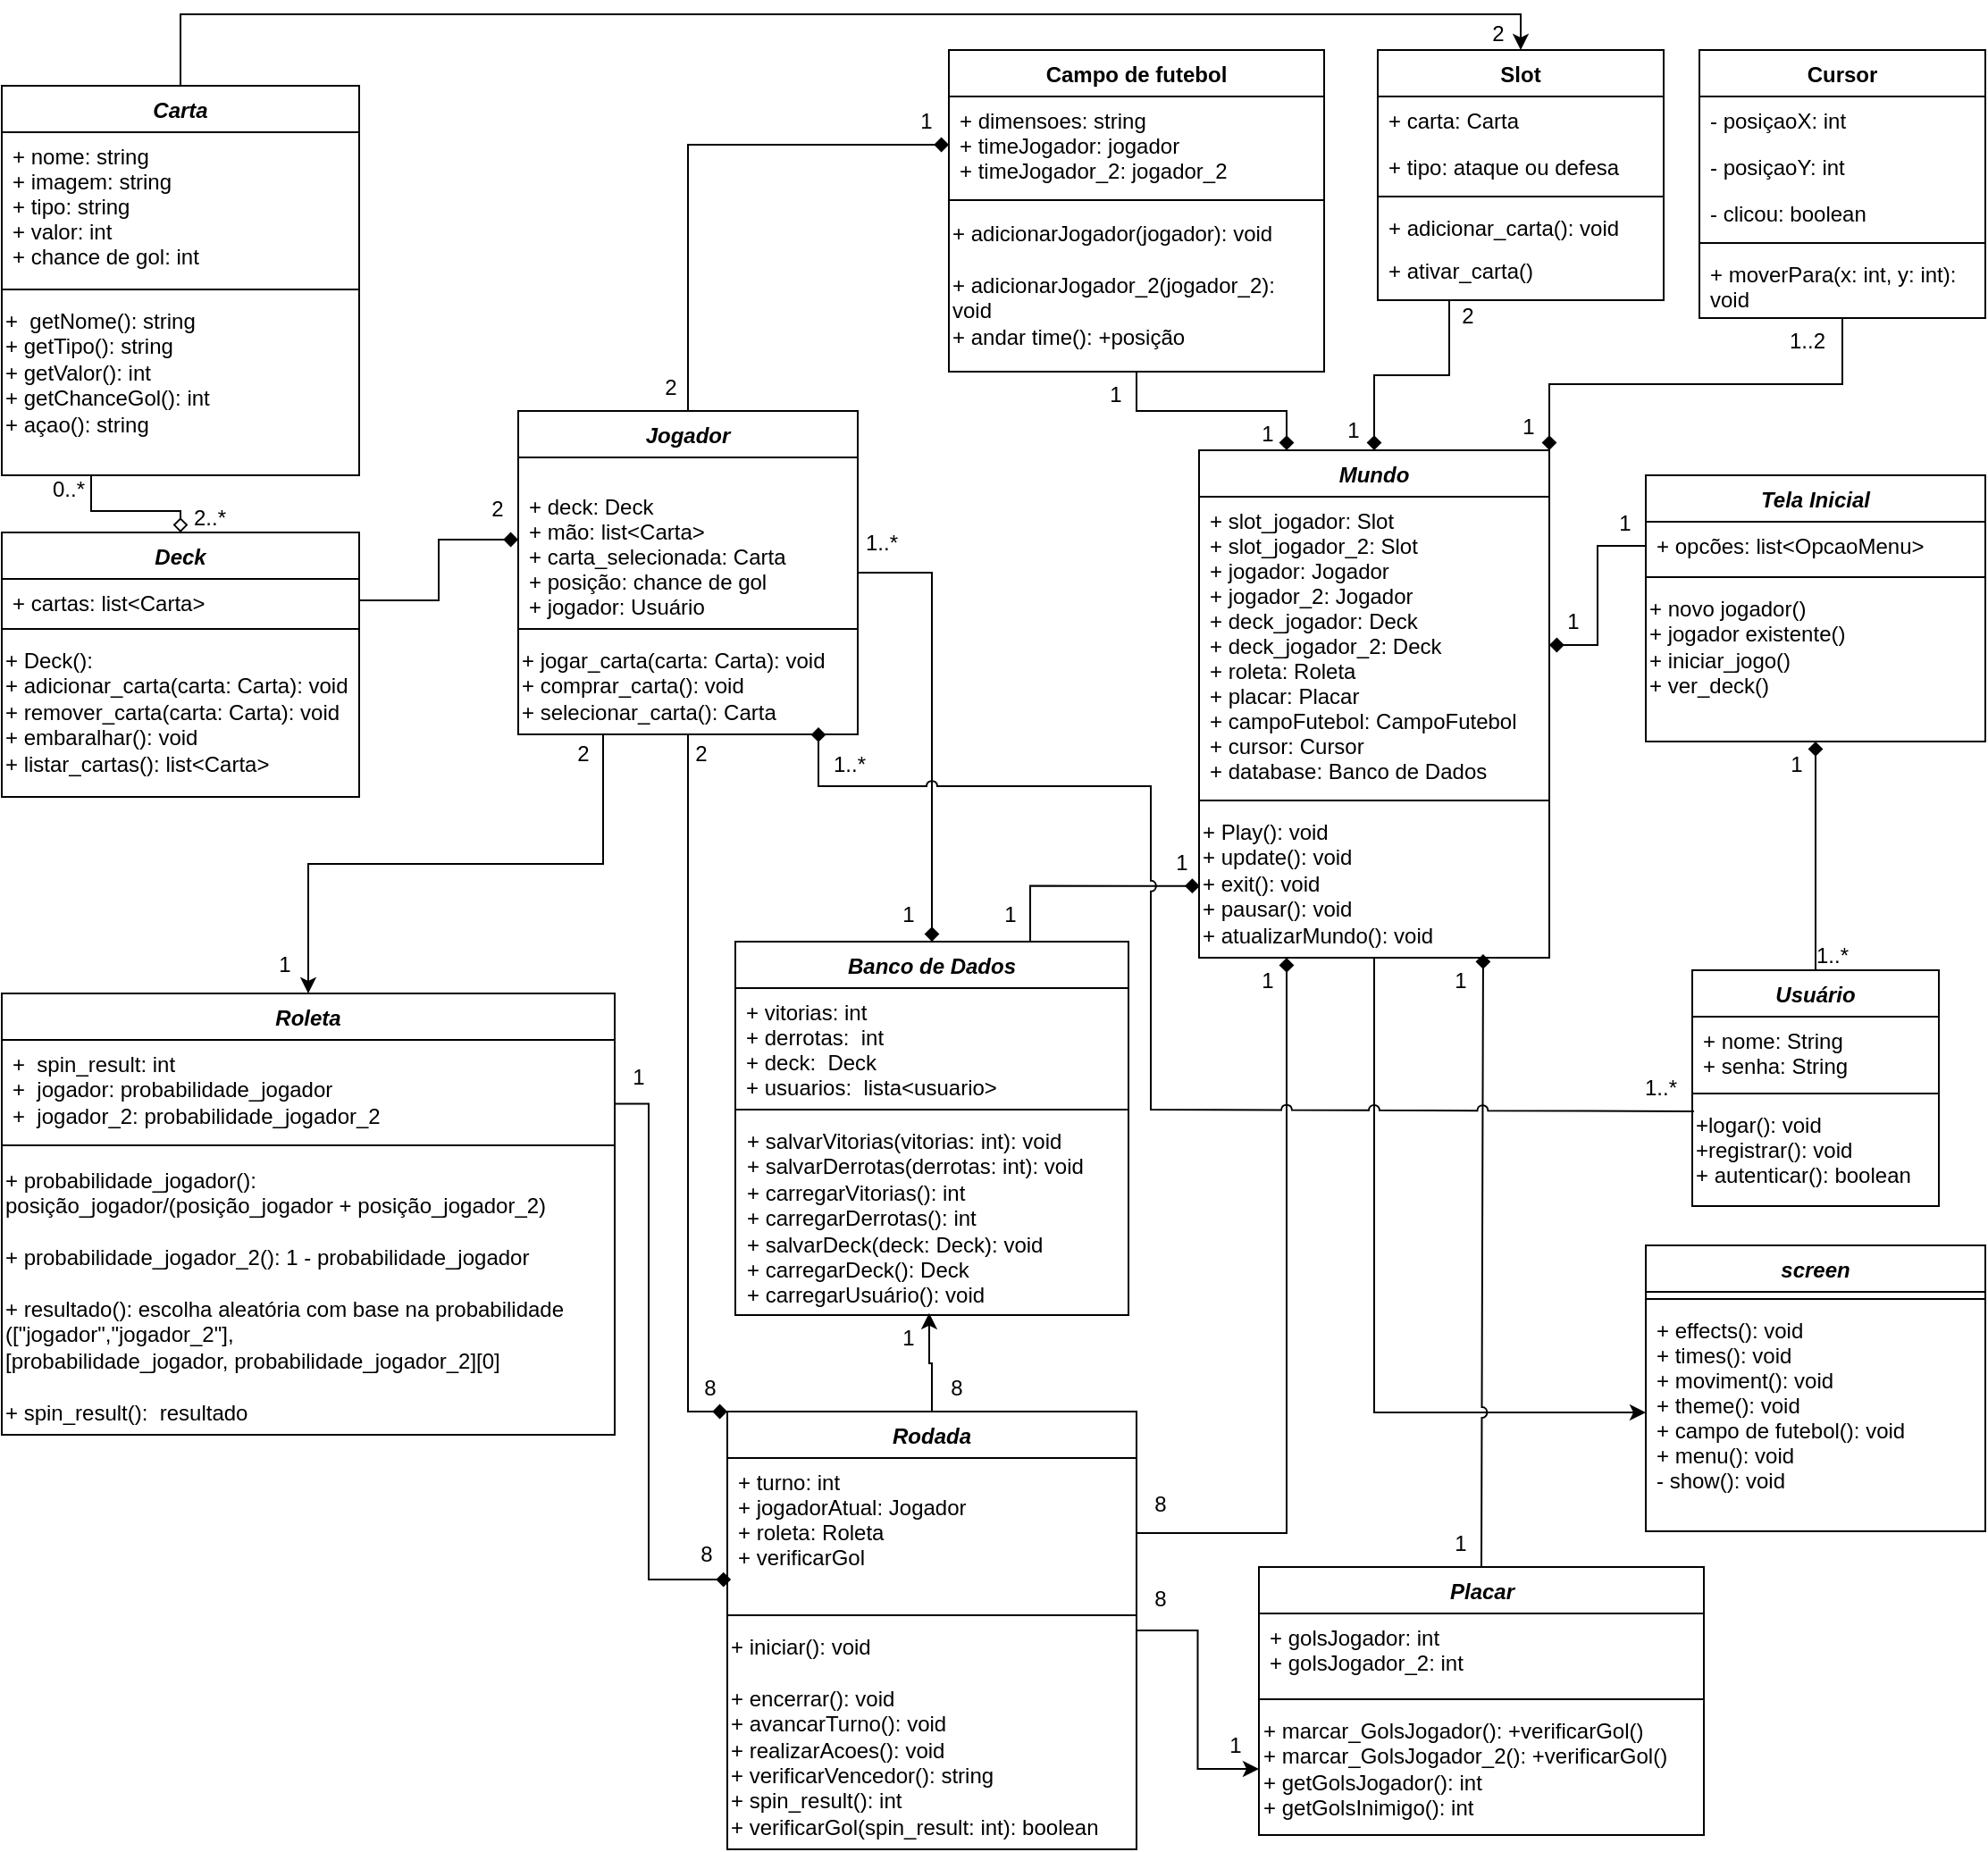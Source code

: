 <mxfile version="22.0.8" type="device">
  <diagram id="C5RBs43oDa-KdzZeNtuy" name="Page-1">
    <mxGraphModel dx="2473" dy="754" grid="0" gridSize="10" guides="1" tooltips="1" connect="1" arrows="1" fold="1" page="1" pageScale="1" pageWidth="827" pageHeight="1169" math="0" shadow="0">
      <root>
        <mxCell id="WIyWlLk6GJQsqaUBKTNV-0" />
        <mxCell id="WIyWlLk6GJQsqaUBKTNV-1" parent="WIyWlLk6GJQsqaUBKTNV-0" />
        <mxCell id="tx0eZRcmQpM-LqlNpUgG-62" style="edgeStyle=orthogonalEdgeStyle;rounded=0;orthogonalLoop=1;jettySize=auto;html=1;exitX=0.25;exitY=1;exitDx=0;exitDy=0;entryX=0.5;entryY=0;entryDx=0;entryDy=0;" parent="WIyWlLk6GJQsqaUBKTNV-1" source="zkfFHV4jXpPFQw0GAbJ--0" target="tx0eZRcmQpM-LqlNpUgG-23" edge="1">
          <mxGeometry relative="1" as="geometry" />
        </mxCell>
        <mxCell id="tx0eZRcmQpM-LqlNpUgG-69" style="edgeStyle=orthogonalEdgeStyle;rounded=0;orthogonalLoop=1;jettySize=auto;html=1;exitX=0.5;exitY=0;exitDx=0;exitDy=0;entryX=0;entryY=0.5;entryDx=0;entryDy=0;endArrow=diamond;endFill=1;" parent="WIyWlLk6GJQsqaUBKTNV-1" source="zkfFHV4jXpPFQw0GAbJ--0" target="zkfFHV4jXpPFQw0GAbJ--14" edge="1">
          <mxGeometry relative="1" as="geometry" />
        </mxCell>
        <mxCell id="tx0eZRcmQpM-LqlNpUgG-75" style="edgeStyle=orthogonalEdgeStyle;rounded=0;orthogonalLoop=1;jettySize=auto;html=1;exitX=1;exitY=0.5;exitDx=0;exitDy=0;entryX=0.5;entryY=0;entryDx=0;entryDy=0;endArrow=diamond;endFill=1;" parent="WIyWlLk6GJQsqaUBKTNV-1" source="zkfFHV4jXpPFQw0GAbJ--0" target="tx0eZRcmQpM-LqlNpUgG-19" edge="1">
          <mxGeometry relative="1" as="geometry" />
        </mxCell>
        <mxCell id="zkfFHV4jXpPFQw0GAbJ--0" value="Jogador" style="swimlane;fontStyle=3;align=center;verticalAlign=top;childLayout=stackLayout;horizontal=1;startSize=26;horizontalStack=0;resizeParent=1;resizeLast=0;collapsible=1;marginBottom=0;rounded=0;shadow=0;strokeWidth=1;" parent="WIyWlLk6GJQsqaUBKTNV-1" vertex="1">
          <mxGeometry x="-11" y="232" width="190" height="181" as="geometry">
            <mxRectangle x="230" y="140" width="160" height="26" as="alternateBounds" />
          </mxGeometry>
        </mxCell>
        <mxCell id="zkfFHV4jXpPFQw0GAbJ--2" value="&#xa;+ deck: Deck&#xa;+ mão: list&lt;Carta&gt;&#xa;+ carta_selecionada: Carta&#xa;+ posição: chance de gol&#xa;+ jogador: Usuário&#xa;" style="text;align=left;verticalAlign=top;spacingLeft=4;spacingRight=4;overflow=hidden;rotatable=0;points=[[0,0.5],[1,0.5]];portConstraint=eastwest;rounded=0;shadow=0;html=0;" parent="zkfFHV4jXpPFQw0GAbJ--0" vertex="1">
          <mxGeometry y="26" width="190" height="92" as="geometry" />
        </mxCell>
        <mxCell id="zkfFHV4jXpPFQw0GAbJ--4" value="" style="line;html=1;strokeWidth=1;align=left;verticalAlign=middle;spacingTop=-1;spacingLeft=3;spacingRight=3;rotatable=0;labelPosition=right;points=[];portConstraint=eastwest;" parent="zkfFHV4jXpPFQw0GAbJ--0" vertex="1">
          <mxGeometry y="118" width="190" height="8" as="geometry" />
        </mxCell>
        <mxCell id="tx0eZRcmQpM-LqlNpUgG-7" value="+ jogar_carta(carta: Carta): void&lt;br&gt;+ comprar_carta(): void&lt;br&gt;+ selecionar_carta(): Carta&lt;br&gt;" style="text;align=left;verticalAlign=top;resizable=0;points=[];autosize=1;strokeColor=none;fillColor=none;html=1;" parent="zkfFHV4jXpPFQw0GAbJ--0" vertex="1">
          <mxGeometry y="126" width="190" height="55" as="geometry" />
        </mxCell>
        <mxCell id="tx0eZRcmQpM-LqlNpUgG-52" style="edgeStyle=orthogonalEdgeStyle;rounded=0;orthogonalLoop=1;jettySize=auto;html=1;exitX=0.25;exitY=1;exitDx=0;exitDy=0;entryX=0.5;entryY=0;entryDx=0;entryDy=0;endArrow=diamond;endFill=1;" parent="WIyWlLk6GJQsqaUBKTNV-1" source="zkfFHV4jXpPFQw0GAbJ--6" target="tx0eZRcmQpM-LqlNpUgG-37" edge="1">
          <mxGeometry relative="1" as="geometry" />
        </mxCell>
        <mxCell id="zkfFHV4jXpPFQw0GAbJ--6" value="Slot" style="swimlane;fontStyle=1;align=center;verticalAlign=top;childLayout=stackLayout;horizontal=1;startSize=26;horizontalStack=0;resizeParent=1;resizeLast=0;collapsible=1;marginBottom=0;rounded=0;shadow=0;strokeWidth=1;" parent="WIyWlLk6GJQsqaUBKTNV-1" vertex="1">
          <mxGeometry x="470" y="30" width="160" height="140" as="geometry">
            <mxRectangle x="470" y="30" width="160" height="26" as="alternateBounds" />
          </mxGeometry>
        </mxCell>
        <mxCell id="zkfFHV4jXpPFQw0GAbJ--7" value="+ carta: Carta&#xa;" style="text;align=left;verticalAlign=top;spacingLeft=4;spacingRight=4;overflow=hidden;rotatable=0;points=[[0,0.5],[1,0.5]];portConstraint=eastwest;" parent="zkfFHV4jXpPFQw0GAbJ--6" vertex="1">
          <mxGeometry y="26" width="160" height="26" as="geometry" />
        </mxCell>
        <mxCell id="zkfFHV4jXpPFQw0GAbJ--8" value="+ tipo: ataque ou defesa" style="text;align=left;verticalAlign=top;spacingLeft=4;spacingRight=4;overflow=hidden;rotatable=0;points=[[0,0.5],[1,0.5]];portConstraint=eastwest;rounded=0;shadow=0;html=0;" parent="zkfFHV4jXpPFQw0GAbJ--6" vertex="1">
          <mxGeometry y="52" width="160" height="26" as="geometry" />
        </mxCell>
        <mxCell id="zkfFHV4jXpPFQw0GAbJ--9" value="" style="line;html=1;strokeWidth=1;align=left;verticalAlign=middle;spacingTop=-1;spacingLeft=3;spacingRight=3;rotatable=0;labelPosition=right;points=[];portConstraint=eastwest;" parent="zkfFHV4jXpPFQw0GAbJ--6" vertex="1">
          <mxGeometry y="78" width="160" height="8" as="geometry" />
        </mxCell>
        <mxCell id="zkfFHV4jXpPFQw0GAbJ--10" value="+ adicionar_carta(): void" style="text;align=left;verticalAlign=top;spacingLeft=4;spacingRight=4;overflow=hidden;rotatable=0;points=[[0,0.5],[1,0.5]];portConstraint=eastwest;fontStyle=0" parent="zkfFHV4jXpPFQw0GAbJ--6" vertex="1">
          <mxGeometry y="86" width="160" height="24" as="geometry" />
        </mxCell>
        <mxCell id="zkfFHV4jXpPFQw0GAbJ--11" value="+ ativar_carta()" style="text;align=left;verticalAlign=top;spacingLeft=4;spacingRight=4;overflow=hidden;rotatable=0;points=[[0,0.5],[1,0.5]];portConstraint=eastwest;" parent="zkfFHV4jXpPFQw0GAbJ--6" vertex="1">
          <mxGeometry y="110" width="160" height="26" as="geometry" />
        </mxCell>
        <mxCell id="tx0eZRcmQpM-LqlNpUgG-53" style="edgeStyle=orthogonalEdgeStyle;rounded=0;orthogonalLoop=1;jettySize=auto;html=1;exitX=0.5;exitY=1;exitDx=0;exitDy=0;entryX=0.25;entryY=0;entryDx=0;entryDy=0;endArrow=diamond;endFill=1;" parent="WIyWlLk6GJQsqaUBKTNV-1" source="zkfFHV4jXpPFQw0GAbJ--13" target="tx0eZRcmQpM-LqlNpUgG-37" edge="1">
          <mxGeometry relative="1" as="geometry" />
        </mxCell>
        <mxCell id="zkfFHV4jXpPFQw0GAbJ--13" value="Campo de futebol" style="swimlane;fontStyle=1;align=center;verticalAlign=top;childLayout=stackLayout;horizontal=1;startSize=26;horizontalStack=0;resizeParent=1;resizeLast=0;collapsible=1;marginBottom=0;rounded=0;shadow=0;strokeWidth=1;" parent="WIyWlLk6GJQsqaUBKTNV-1" vertex="1">
          <mxGeometry x="230" y="30" width="210" height="180" as="geometry">
            <mxRectangle x="230" y="30" width="170" height="26" as="alternateBounds" />
          </mxGeometry>
        </mxCell>
        <mxCell id="zkfFHV4jXpPFQw0GAbJ--14" value="+ dimensoes: string&#xa;+ timeJogador: jogador&#xa;+ timeJogador_2: jogador_2&#xa;" style="text;align=left;verticalAlign=top;spacingLeft=4;spacingRight=4;overflow=hidden;rotatable=0;points=[[0,0.5],[1,0.5]];portConstraint=eastwest;" parent="zkfFHV4jXpPFQw0GAbJ--13" vertex="1">
          <mxGeometry y="26" width="210" height="54" as="geometry" />
        </mxCell>
        <mxCell id="zkfFHV4jXpPFQw0GAbJ--15" value="" style="line;html=1;strokeWidth=1;align=left;verticalAlign=middle;spacingTop=-1;spacingLeft=3;spacingRight=3;rotatable=0;labelPosition=right;points=[];portConstraint=eastwest;" parent="zkfFHV4jXpPFQw0GAbJ--13" vertex="1">
          <mxGeometry y="80" width="210" height="8" as="geometry" />
        </mxCell>
        <mxCell id="tx0eZRcmQpM-LqlNpUgG-4" value="+ adicionarJogador(jogador): void" style="text;align=left;verticalAlign=middle;resizable=0;points=[];autosize=1;strokeColor=none;fillColor=none;html=1;" parent="zkfFHV4jXpPFQw0GAbJ--13" vertex="1">
          <mxGeometry y="88" width="210" height="30" as="geometry" />
        </mxCell>
        <mxCell id="tx0eZRcmQpM-LqlNpUgG-6" value="+ adicionarJogador_2(jogador_2):&lt;br&gt;&lt;div&gt;void&lt;/div&gt;&lt;div&gt;+ andar time(): +posição&lt;br&gt;&lt;/div&gt;" style="text;align=left;verticalAlign=top;resizable=0;points=[];autosize=1;strokeColor=none;fillColor=none;html=1;" parent="zkfFHV4jXpPFQw0GAbJ--13" vertex="1">
          <mxGeometry y="118" width="210" height="55" as="geometry" />
        </mxCell>
        <mxCell id="tx0eZRcmQpM-LqlNpUgG-51" style="edgeStyle=orthogonalEdgeStyle;rounded=0;orthogonalLoop=1;jettySize=auto;html=1;exitX=0.5;exitY=1;exitDx=0;exitDy=0;entryX=1;entryY=0;entryDx=0;entryDy=0;endArrow=diamond;endFill=1;" parent="WIyWlLk6GJQsqaUBKTNV-1" source="zkfFHV4jXpPFQw0GAbJ--17" target="tx0eZRcmQpM-LqlNpUgG-37" edge="1">
          <mxGeometry relative="1" as="geometry" />
        </mxCell>
        <mxCell id="zkfFHV4jXpPFQw0GAbJ--17" value="Cursor" style="swimlane;fontStyle=1;align=center;verticalAlign=top;childLayout=stackLayout;horizontal=1;startSize=26;horizontalStack=0;resizeParent=1;resizeLast=0;collapsible=1;marginBottom=0;rounded=0;shadow=0;strokeWidth=1;" parent="WIyWlLk6GJQsqaUBKTNV-1" vertex="1">
          <mxGeometry x="650" y="30" width="160" height="150" as="geometry">
            <mxRectangle x="650" y="30" width="160" height="26" as="alternateBounds" />
          </mxGeometry>
        </mxCell>
        <mxCell id="zkfFHV4jXpPFQw0GAbJ--18" value="- posiçaoX: int" style="text;align=left;verticalAlign=top;spacingLeft=4;spacingRight=4;overflow=hidden;rotatable=0;points=[[0,0.5],[1,0.5]];portConstraint=eastwest;" parent="zkfFHV4jXpPFQw0GAbJ--17" vertex="1">
          <mxGeometry y="26" width="160" height="26" as="geometry" />
        </mxCell>
        <mxCell id="zkfFHV4jXpPFQw0GAbJ--19" value="- posiçaoY: int" style="text;align=left;verticalAlign=top;spacingLeft=4;spacingRight=4;overflow=hidden;rotatable=0;points=[[0,0.5],[1,0.5]];portConstraint=eastwest;rounded=0;shadow=0;html=0;" parent="zkfFHV4jXpPFQw0GAbJ--17" vertex="1">
          <mxGeometry y="52" width="160" height="26" as="geometry" />
        </mxCell>
        <mxCell id="zkfFHV4jXpPFQw0GAbJ--20" value="- clicou: boolean" style="text;align=left;verticalAlign=top;spacingLeft=4;spacingRight=4;overflow=hidden;rotatable=0;points=[[0,0.5],[1,0.5]];portConstraint=eastwest;rounded=0;shadow=0;html=0;" parent="zkfFHV4jXpPFQw0GAbJ--17" vertex="1">
          <mxGeometry y="78" width="160" height="26" as="geometry" />
        </mxCell>
        <mxCell id="zkfFHV4jXpPFQw0GAbJ--23" value="" style="line;html=1;strokeWidth=1;align=left;verticalAlign=middle;spacingTop=-1;spacingLeft=3;spacingRight=3;rotatable=0;labelPosition=right;points=[];portConstraint=eastwest;" parent="zkfFHV4jXpPFQw0GAbJ--17" vertex="1">
          <mxGeometry y="104" width="160" height="8" as="geometry" />
        </mxCell>
        <mxCell id="zkfFHV4jXpPFQw0GAbJ--25" value="+ moverPara(x: int, y: int): &#xa;void" style="text;align=left;verticalAlign=top;spacingLeft=4;spacingRight=4;overflow=hidden;rotatable=0;points=[[0,0.5],[1,0.5]];portConstraint=eastwest;" parent="zkfFHV4jXpPFQw0GAbJ--17" vertex="1">
          <mxGeometry y="112" width="160" height="28" as="geometry" />
        </mxCell>
        <mxCell id="tx0eZRcmQpM-LqlNpUgG-8" value="Deck" style="swimlane;fontStyle=3;align=center;verticalAlign=top;childLayout=stackLayout;horizontal=1;startSize=26;horizontalStack=0;resizeParent=1;resizeLast=0;collapsible=1;marginBottom=0;rounded=0;shadow=0;strokeWidth=1;" parent="WIyWlLk6GJQsqaUBKTNV-1" vertex="1">
          <mxGeometry x="-300" y="300" width="200" height="148" as="geometry">
            <mxRectangle x="230" y="140" width="160" height="26" as="alternateBounds" />
          </mxGeometry>
        </mxCell>
        <mxCell id="tx0eZRcmQpM-LqlNpUgG-9" value="+ cartas: list&lt;Carta&gt;" style="text;align=left;verticalAlign=top;spacingLeft=4;spacingRight=4;overflow=hidden;rotatable=0;points=[[0,0.5],[1,0.5]];portConstraint=eastwest;rounded=0;shadow=0;html=0;" parent="tx0eZRcmQpM-LqlNpUgG-8" vertex="1">
          <mxGeometry y="26" width="200" height="24" as="geometry" />
        </mxCell>
        <mxCell id="tx0eZRcmQpM-LqlNpUgG-10" value="" style="line;html=1;strokeWidth=1;align=left;verticalAlign=middle;spacingTop=-1;spacingLeft=3;spacingRight=3;rotatable=0;labelPosition=right;points=[];portConstraint=eastwest;" parent="tx0eZRcmQpM-LqlNpUgG-8" vertex="1">
          <mxGeometry y="50" width="200" height="8" as="geometry" />
        </mxCell>
        <mxCell id="tx0eZRcmQpM-LqlNpUgG-14" value="&lt;div&gt;+ Deck():&lt;/div&gt;&lt;div&gt;+ adicionar_carta(carta: Carta): void&lt;/div&gt;&lt;div&gt;+ remover_carta(carta: Carta): void&lt;/div&gt;&lt;div&gt;+ embaralhar(): void&lt;/div&gt;&lt;div&gt;+ listar_cartas(): list&amp;lt;Carta&amp;gt;&lt;br&gt;&lt;/div&gt;" style="text;html=1;align=left;verticalAlign=top;resizable=0;points=[];autosize=1;strokeColor=none;fillColor=none;" parent="tx0eZRcmQpM-LqlNpUgG-8" vertex="1">
          <mxGeometry y="58" width="200" height="90" as="geometry" />
        </mxCell>
        <mxCell id="tx0eZRcmQpM-LqlNpUgG-50" style="edgeStyle=orthogonalEdgeStyle;rounded=0;orthogonalLoop=1;jettySize=auto;html=1;exitX=0.5;exitY=0;exitDx=0;exitDy=0;entryX=0.5;entryY=0;entryDx=0;entryDy=0;" parent="WIyWlLk6GJQsqaUBKTNV-1" source="tx0eZRcmQpM-LqlNpUgG-15" target="zkfFHV4jXpPFQw0GAbJ--6" edge="1">
          <mxGeometry relative="1" as="geometry" />
        </mxCell>
        <mxCell id="tx0eZRcmQpM-LqlNpUgG-72" style="edgeStyle=orthogonalEdgeStyle;rounded=0;orthogonalLoop=1;jettySize=auto;html=1;exitX=0.25;exitY=1;exitDx=0;exitDy=0;entryX=0.5;entryY=0;entryDx=0;entryDy=0;endArrow=diamond;endFill=0;" parent="WIyWlLk6GJQsqaUBKTNV-1" source="tx0eZRcmQpM-LqlNpUgG-15" target="tx0eZRcmQpM-LqlNpUgG-8" edge="1">
          <mxGeometry relative="1" as="geometry" />
        </mxCell>
        <mxCell id="tx0eZRcmQpM-LqlNpUgG-15" value="Carta" style="swimlane;fontStyle=3;align=center;verticalAlign=top;childLayout=stackLayout;horizontal=1;startSize=26;horizontalStack=0;resizeParent=1;resizeLast=0;collapsible=1;marginBottom=0;rounded=0;shadow=0;strokeWidth=1;" parent="WIyWlLk6GJQsqaUBKTNV-1" vertex="1">
          <mxGeometry x="-300" y="50" width="200" height="218" as="geometry">
            <mxRectangle x="230" y="140" width="160" height="26" as="alternateBounds" />
          </mxGeometry>
        </mxCell>
        <mxCell id="tx0eZRcmQpM-LqlNpUgG-16" value="+ nome: string&#xa;+ imagem: string&#xa;+ tipo: string&#xa;+ valor: int&#xa;+ chance de gol: int&#xa;&#xa;" style="text;align=left;verticalAlign=top;spacingLeft=4;spacingRight=4;overflow=hidden;rotatable=0;points=[[0,0.5],[1,0.5]];portConstraint=eastwest;rounded=0;shadow=0;html=0;" parent="tx0eZRcmQpM-LqlNpUgG-15" vertex="1">
          <mxGeometry y="26" width="200" height="84" as="geometry" />
        </mxCell>
        <mxCell id="tx0eZRcmQpM-LqlNpUgG-17" value="" style="line;html=1;strokeWidth=1;align=left;verticalAlign=middle;spacingTop=-1;spacingLeft=3;spacingRight=3;rotatable=0;labelPosition=right;points=[];portConstraint=eastwest;" parent="tx0eZRcmQpM-LqlNpUgG-15" vertex="1">
          <mxGeometry y="110" width="200" height="8" as="geometry" />
        </mxCell>
        <mxCell id="tx0eZRcmQpM-LqlNpUgG-18" value="&lt;div&gt;+&amp;nbsp; getNome(): string&lt;/div&gt;&lt;div&gt;+ getTipo(): string&lt;/div&gt;&lt;div&gt;+ getValor(): int&lt;br&gt;&lt;/div&gt;&lt;div&gt;+ getChanceGol(): int&lt;/div&gt;&lt;div&gt;+ açao(): string&lt;br&gt;&lt;/div&gt;" style="text;html=1;align=left;verticalAlign=top;resizable=0;points=[];autosize=1;strokeColor=none;fillColor=none;" parent="tx0eZRcmQpM-LqlNpUgG-15" vertex="1">
          <mxGeometry y="118" width="200" height="90" as="geometry" />
        </mxCell>
        <mxCell id="tx0eZRcmQpM-LqlNpUgG-19" value="Banco de Dados" style="swimlane;fontStyle=3;align=center;verticalAlign=top;childLayout=stackLayout;horizontal=1;startSize=26;horizontalStack=0;resizeParent=1;resizeLast=0;collapsible=1;marginBottom=0;rounded=0;shadow=0;strokeWidth=1;" parent="WIyWlLk6GJQsqaUBKTNV-1" vertex="1">
          <mxGeometry x="110.5" y="529" width="220" height="209" as="geometry">
            <mxRectangle x="230" y="140" width="160" height="26" as="alternateBounds" />
          </mxGeometry>
        </mxCell>
        <mxCell id="tx0eZRcmQpM-LqlNpUgG-20" value="+ vitorias: int&#xa;+ derrotas:  int&#xa;+ deck:  Deck&#xa;+ usuarios:  lista&lt;usuario&gt;&#xa;" style="text;align=left;verticalAlign=top;spacingLeft=4;spacingRight=4;overflow=hidden;rotatable=0;points=[[0,0.5],[1,0.5]];portConstraint=eastwest;rounded=0;shadow=0;fontSize=12;" parent="tx0eZRcmQpM-LqlNpUgG-19" vertex="1">
          <mxGeometry y="26" width="220" height="64" as="geometry" />
        </mxCell>
        <mxCell id="tx0eZRcmQpM-LqlNpUgG-21" value="" style="line;html=1;strokeWidth=1;align=left;verticalAlign=middle;spacingTop=-1;spacingLeft=3;spacingRight=3;rotatable=0;labelPosition=right;points=[];portConstraint=eastwest;" parent="tx0eZRcmQpM-LqlNpUgG-19" vertex="1">
          <mxGeometry y="90" width="220" height="8" as="geometry" />
        </mxCell>
        <mxCell id="tx0eZRcmQpM-LqlNpUgG-22" value="+ salvarVitorias(vitorias: int): void&lt;br&gt;+ salvarDerrotas(derrotas: int): void&lt;br&gt;+ carregarVitorias(): int&lt;br&gt;+ carregarDerrotas(): int&lt;br&gt;+ salvarDeck(deck: Deck): void&lt;br&gt;&lt;div&gt;+ carregarDeck(): Deck&lt;/div&gt;&lt;div&gt;+ carregarUsuário(): void&lt;br&gt;&lt;/div&gt;" style="text;align=left;verticalAlign=top;resizable=0;points=[];autosize=1;strokeColor=none;fillColor=none;spacingTop=0;fontSize=12;spacingLeft=4;spacingRight=4;html=1;" parent="tx0eZRcmQpM-LqlNpUgG-19" vertex="1">
          <mxGeometry y="98" width="220" height="111" as="geometry" />
        </mxCell>
        <mxCell id="tx0eZRcmQpM-LqlNpUgG-64" style="edgeStyle=orthogonalEdgeStyle;rounded=0;orthogonalLoop=1;jettySize=auto;html=1;exitX=1;exitY=0.25;exitDx=0;exitDy=0;entryX=0.009;entryY=0.81;entryDx=0;entryDy=0;endArrow=diamond;endFill=1;entryPerimeter=0;" parent="WIyWlLk6GJQsqaUBKTNV-1" source="tx0eZRcmQpM-LqlNpUgG-23" target="tx0eZRcmQpM-LqlNpUgG-30" edge="1">
          <mxGeometry relative="1" as="geometry">
            <Array as="points">
              <mxPoint x="62" y="620" />
              <mxPoint x="62" y="886" />
            </Array>
          </mxGeometry>
        </mxCell>
        <mxCell id="tx0eZRcmQpM-LqlNpUgG-23" value="Roleta" style="swimlane;fontStyle=3;align=center;verticalAlign=top;childLayout=stackLayout;horizontal=1;startSize=26;horizontalStack=0;resizeParent=1;resizeLast=0;collapsible=1;marginBottom=0;rounded=0;shadow=0;strokeWidth=1;" parent="WIyWlLk6GJQsqaUBKTNV-1" vertex="1">
          <mxGeometry x="-300" y="558" width="343" height="247" as="geometry">
            <mxRectangle x="230" y="140" width="160" height="26" as="alternateBounds" />
          </mxGeometry>
        </mxCell>
        <mxCell id="tx0eZRcmQpM-LqlNpUgG-26" value=" +&amp;nbsp; spin_result: int&lt;br&gt;+&amp;nbsp; jogador: probabilidade_jogador&lt;br&gt;+&amp;nbsp; jogador_2: probabilidade_jogador_2" style="text;align=left;verticalAlign=top;resizable=0;points=[];autosize=1;strokeColor=none;fillColor=none;spacingTop=0;fontSize=12;spacingLeft=4;spacingRight=4;html=1;" parent="tx0eZRcmQpM-LqlNpUgG-23" vertex="1">
          <mxGeometry y="26" width="343" height="53" as="geometry" />
        </mxCell>
        <mxCell id="tx0eZRcmQpM-LqlNpUgG-25" value="" style="line;html=1;strokeWidth=1;align=left;verticalAlign=middle;spacingTop=-1;spacingLeft=3;spacingRight=3;rotatable=0;labelPosition=right;points=[];portConstraint=eastwest;" parent="tx0eZRcmQpM-LqlNpUgG-23" vertex="1">
          <mxGeometry y="79" width="343" height="12" as="geometry" />
        </mxCell>
        <mxCell id="tx0eZRcmQpM-LqlNpUgG-27" value="+ probabilidade_jogador():&amp;nbsp;&lt;br&gt;posição_jogador/(posição_jogador + posição_jogador_2)&lt;br&gt;&lt;div&gt;&lt;br&gt;&lt;/div&gt;&lt;div&gt;+ probabilidade_jogador_2(): 1 - probabilidade_jogador&lt;/div&gt;&lt;div&gt;&lt;br&gt;&lt;/div&gt;&lt;div&gt;+ resultado(): escolha aleatória com base na probabilidade&lt;/div&gt;([&quot;jogador&quot;,&quot;jogador_2&quot;],&amp;nbsp;&lt;br&gt;[probabilidade_jogador, probabilidade_jogador_2][0]&lt;br&gt;&lt;div&gt;&lt;br&gt;&lt;/div&gt;&lt;div&gt;+ spin_result():&amp;nbsp; resultado&lt;/div&gt;" style="text;align=left;verticalAlign=top;resizable=0;points=[];autosize=1;strokeColor=none;fillColor=none;labelPosition=center;verticalLabelPosition=middle;horizontal=1;html=1;" parent="tx0eZRcmQpM-LqlNpUgG-23" vertex="1">
          <mxGeometry y="91" width="343" height="156" as="geometry" />
        </mxCell>
        <mxCell id="tx0eZRcmQpM-LqlNpUgG-65" style="edgeStyle=orthogonalEdgeStyle;rounded=0;orthogonalLoop=1;jettySize=auto;html=1;exitX=1;exitY=0.5;exitDx=0;exitDy=0;" parent="WIyWlLk6GJQsqaUBKTNV-1" source="tx0eZRcmQpM-LqlNpUgG-29" target="tx0eZRcmQpM-LqlNpUgG-36" edge="1">
          <mxGeometry relative="1" as="geometry" />
        </mxCell>
        <mxCell id="tx0eZRcmQpM-LqlNpUgG-29" value="Rodada" style="swimlane;fontStyle=3;align=center;verticalAlign=top;childLayout=stackLayout;horizontal=1;startSize=26;horizontalStack=0;resizeParent=1;resizeLast=0;collapsible=1;marginBottom=0;rounded=0;shadow=0;strokeWidth=1;" parent="WIyWlLk6GJQsqaUBKTNV-1" vertex="1">
          <mxGeometry x="106" y="792" width="229" height="245" as="geometry">
            <mxRectangle x="230" y="140" width="160" height="26" as="alternateBounds" />
          </mxGeometry>
        </mxCell>
        <mxCell id="tx0eZRcmQpM-LqlNpUgG-30" value="+ turno: int&#xa;+ jogadorAtual: Jogador&#xa;+ roleta: Roleta&#xa;+ verificarGol" style="text;align=left;verticalAlign=top;spacingLeft=4;spacingRight=4;overflow=hidden;rotatable=0;points=[[0,0.5],[1,0.5]];portConstraint=eastwest;rounded=0;shadow=0;html=0;" parent="tx0eZRcmQpM-LqlNpUgG-29" vertex="1">
          <mxGeometry y="26" width="229" height="84" as="geometry" />
        </mxCell>
        <mxCell id="tx0eZRcmQpM-LqlNpUgG-31" value="" style="line;html=1;strokeWidth=1;align=left;verticalAlign=middle;spacingTop=-1;spacingLeft=3;spacingRight=3;rotatable=0;labelPosition=right;points=[];portConstraint=eastwest;" parent="tx0eZRcmQpM-LqlNpUgG-29" vertex="1">
          <mxGeometry y="110" width="229" height="8" as="geometry" />
        </mxCell>
        <mxCell id="tx0eZRcmQpM-LqlNpUgG-32" value="&lt;div&gt;+ iniciar(): void&lt;/div&gt;&lt;div&gt;&lt;br&gt;&lt;/div&gt;+ encerrar(): void&lt;br&gt;+ avancarTurno(): void&lt;br&gt;+ realizarAcoes(): void&lt;br&gt;+ verificarVencedor(): string&lt;br&gt;+ spin_result(): int&lt;br&gt;+ verificarGol(spin_result: int): boolean" style="text;align=left;verticalAlign=top;resizable=0;points=[];autosize=1;strokeColor=none;fillColor=none;html=1;" parent="tx0eZRcmQpM-LqlNpUgG-29" vertex="1">
          <mxGeometry y="118" width="229" height="127" as="geometry" />
        </mxCell>
        <mxCell id="tx0eZRcmQpM-LqlNpUgG-33" value="&lt;b&gt;Placar&lt;/b&gt;" style="swimlane;fontStyle=2;align=center;verticalAlign=top;childLayout=stackLayout;horizontal=1;startSize=26;horizontalStack=0;resizeParent=1;resizeLast=0;collapsible=1;marginBottom=0;rounded=0;shadow=0;strokeWidth=1;html=1;" parent="WIyWlLk6GJQsqaUBKTNV-1" vertex="1">
          <mxGeometry x="403.5" y="879" width="249" height="150" as="geometry">
            <mxRectangle x="230" y="140" width="160" height="26" as="alternateBounds" />
          </mxGeometry>
        </mxCell>
        <mxCell id="tx0eZRcmQpM-LqlNpUgG-34" value=" + golsJogador: int&#xa;+ golsJogador_2: int" style="text;align=left;verticalAlign=top;spacingLeft=4;spacingRight=4;overflow=hidden;rotatable=0;points=[[0,0.5],[1,0.5]];portConstraint=eastwest;rounded=0;shadow=0;html=0;" parent="tx0eZRcmQpM-LqlNpUgG-33" vertex="1">
          <mxGeometry y="26" width="249" height="44" as="geometry" />
        </mxCell>
        <mxCell id="tx0eZRcmQpM-LqlNpUgG-35" value="" style="line;html=1;strokeWidth=1;align=left;verticalAlign=middle;spacingTop=-1;spacingLeft=3;spacingRight=3;rotatable=0;labelPosition=right;points=[];portConstraint=eastwest;" parent="tx0eZRcmQpM-LqlNpUgG-33" vertex="1">
          <mxGeometry y="70" width="249" height="8" as="geometry" />
        </mxCell>
        <mxCell id="tx0eZRcmQpM-LqlNpUgG-36" value="+ marcar_GolsJogador(): +verificarGol()&lt;br&gt;+ marcar_GolsJogador_2(): +verificarGol()&lt;br&gt;+ getGolsJogador(): int&lt;br&gt;+ getGolsInimigo(): int" style="text;align=left;verticalAlign=top;resizable=0;points=[];autosize=1;strokeColor=none;fillColor=none;html=1;" parent="tx0eZRcmQpM-LqlNpUgG-33" vertex="1">
          <mxGeometry y="78" width="249" height="70" as="geometry" />
        </mxCell>
        <mxCell id="68jYaM2oeg3I7qOuLagA-34" style="edgeStyle=orthogonalEdgeStyle;rounded=0;orthogonalLoop=1;jettySize=auto;html=1;exitX=0.5;exitY=1;exitDx=0;exitDy=0;entryX=0;entryY=0.5;entryDx=0;entryDy=0;jumpStyle=arc;" edge="1" parent="WIyWlLk6GJQsqaUBKTNV-1" source="tx0eZRcmQpM-LqlNpUgG-37" target="68jYaM2oeg3I7qOuLagA-31">
          <mxGeometry relative="1" as="geometry" />
        </mxCell>
        <mxCell id="tx0eZRcmQpM-LqlNpUgG-37" value="Mundo" style="swimlane;fontStyle=3;align=center;verticalAlign=top;childLayout=stackLayout;horizontal=1;startSize=26;horizontalStack=0;resizeParent=1;resizeLast=0;collapsible=1;marginBottom=0;rounded=0;shadow=0;strokeWidth=1;" parent="WIyWlLk6GJQsqaUBKTNV-1" vertex="1">
          <mxGeometry x="370" y="254" width="196" height="284" as="geometry">
            <mxRectangle x="230" y="140" width="160" height="26" as="alternateBounds" />
          </mxGeometry>
        </mxCell>
        <mxCell id="tx0eZRcmQpM-LqlNpUgG-38" value="+ slot_jogador: Slot&#xa;+ slot_jogador_2: Slot&#xa;+ jogador: Jogador&#xa;+ jogador_2: Jogador&#xa;+ deck_jogador: Deck&#xa;+ deck_jogador_2: Deck&#xa;+ roleta: Roleta&#xa;+ placar: Placar&#xa;+ campoFutebol: CampoFutebol&#xa;+ cursor: Cursor&#xa;+ database: Banco de Dados" style="text;align=left;verticalAlign=top;spacingLeft=4;spacingRight=4;overflow=hidden;rotatable=0;points=[[0,0.5],[1,0.5]];portConstraint=eastwest;rounded=0;shadow=0;html=0;" parent="tx0eZRcmQpM-LqlNpUgG-37" vertex="1">
          <mxGeometry y="26" width="196" height="166" as="geometry" />
        </mxCell>
        <mxCell id="tx0eZRcmQpM-LqlNpUgG-39" value="" style="line;html=1;strokeWidth=1;align=left;verticalAlign=middle;spacingTop=-1;spacingLeft=3;spacingRight=3;rotatable=0;labelPosition=right;points=[];portConstraint=eastwest;" parent="tx0eZRcmQpM-LqlNpUgG-37" vertex="1">
          <mxGeometry y="192" width="196" height="8" as="geometry" />
        </mxCell>
        <mxCell id="tx0eZRcmQpM-LqlNpUgG-40" value="+ Play(): void&lt;br&gt;+ update(): void&lt;br&gt;&lt;div&gt;+ exit(): void&lt;/div&gt;&lt;div&gt;+ pausar(): void&lt;br&gt;&lt;/div&gt;+ atualizarMundo(): void" style="text;align=left;verticalAlign=top;resizable=0;points=[];autosize=1;strokeColor=none;fillColor=none;html=1;" parent="tx0eZRcmQpM-LqlNpUgG-37" vertex="1">
          <mxGeometry y="200" width="196" height="84" as="geometry" />
        </mxCell>
        <mxCell id="tx0eZRcmQpM-LqlNpUgG-41" value="Tela Inicial" style="swimlane;fontStyle=3;align=center;verticalAlign=top;childLayout=stackLayout;horizontal=1;startSize=26;horizontalStack=0;resizeParent=1;resizeLast=0;collapsible=1;marginBottom=0;rounded=0;shadow=0;strokeWidth=1;" parent="WIyWlLk6GJQsqaUBKTNV-1" vertex="1">
          <mxGeometry x="620" y="268" width="190" height="149" as="geometry">
            <mxRectangle x="230" y="140" width="160" height="26" as="alternateBounds" />
          </mxGeometry>
        </mxCell>
        <mxCell id="tx0eZRcmQpM-LqlNpUgG-42" value="+ opcões: list&lt;OpcaoMenu&gt;" style="text;align=left;verticalAlign=top;spacingLeft=4;spacingRight=4;overflow=hidden;rotatable=0;points=[[0,0.5],[1,0.5]];portConstraint=eastwest;rounded=0;shadow=0;html=0;" parent="tx0eZRcmQpM-LqlNpUgG-41" vertex="1">
          <mxGeometry y="26" width="190" height="27" as="geometry" />
        </mxCell>
        <mxCell id="tx0eZRcmQpM-LqlNpUgG-43" value="" style="line;html=1;strokeWidth=1;align=left;verticalAlign=middle;spacingTop=-1;spacingLeft=3;spacingRight=3;rotatable=0;labelPosition=right;points=[];portConstraint=eastwest;" parent="tx0eZRcmQpM-LqlNpUgG-41" vertex="1">
          <mxGeometry y="53" width="190" height="8" as="geometry" />
        </mxCell>
        <mxCell id="tx0eZRcmQpM-LqlNpUgG-44" value="&lt;div&gt;+ novo jogador()&lt;/div&gt;&lt;div&gt;+ jogador existente()&lt;br&gt;&lt;/div&gt;+ iniciar_jogo()&lt;br&gt;+ ver_deck()" style="text;align=left;verticalAlign=top;resizable=0;points=[];autosize=1;strokeColor=none;fillColor=none;html=1;" parent="tx0eZRcmQpM-LqlNpUgG-41" vertex="1">
          <mxGeometry y="61" width="190" height="70" as="geometry" />
        </mxCell>
        <mxCell id="tx0eZRcmQpM-LqlNpUgG-56" style="edgeStyle=orthogonalEdgeStyle;rounded=0;orthogonalLoop=1;jettySize=auto;html=1;exitX=0.5;exitY=0;exitDx=0;exitDy=0;entryX=0.5;entryY=1;entryDx=0;entryDy=0;endArrow=diamond;endFill=1;" parent="WIyWlLk6GJQsqaUBKTNV-1" source="tx0eZRcmQpM-LqlNpUgG-45" target="tx0eZRcmQpM-LqlNpUgG-41" edge="1">
          <mxGeometry relative="1" as="geometry" />
        </mxCell>
        <mxCell id="tx0eZRcmQpM-LqlNpUgG-45" value="Usuário" style="swimlane;fontStyle=3;align=center;verticalAlign=top;childLayout=stackLayout;horizontal=1;startSize=26;horizontalStack=0;resizeParent=1;resizeLast=0;collapsible=1;marginBottom=0;rounded=0;shadow=0;strokeWidth=1;" parent="WIyWlLk6GJQsqaUBKTNV-1" vertex="1">
          <mxGeometry x="646" y="545" width="138" height="132" as="geometry">
            <mxRectangle x="230" y="140" width="160" height="26" as="alternateBounds" />
          </mxGeometry>
        </mxCell>
        <mxCell id="tx0eZRcmQpM-LqlNpUgG-46" value="+ nome: String&#xa;+ senha: String" style="text;align=left;verticalAlign=top;spacingLeft=4;spacingRight=4;overflow=hidden;rotatable=0;points=[[0,0.5],[1,0.5]];portConstraint=eastwest;rounded=0;shadow=0;html=0;" parent="tx0eZRcmQpM-LqlNpUgG-45" vertex="1">
          <mxGeometry y="26" width="138" height="39" as="geometry" />
        </mxCell>
        <mxCell id="tx0eZRcmQpM-LqlNpUgG-47" value="" style="line;html=1;strokeWidth=1;align=left;verticalAlign=middle;spacingTop=-1;spacingLeft=3;spacingRight=3;rotatable=0;labelPosition=right;points=[];portConstraint=eastwest;" parent="tx0eZRcmQpM-LqlNpUgG-45" vertex="1">
          <mxGeometry y="65" width="138" height="8" as="geometry" />
        </mxCell>
        <mxCell id="tx0eZRcmQpM-LqlNpUgG-48" value="+logar(): void&#xa;+registrar(): void&#xa;+ autenticar(): boolean" style="text;align=left;verticalAlign=top;resizable=0;points=[];autosize=1;strokeColor=none;fillColor=none;" parent="tx0eZRcmQpM-LqlNpUgG-45" vertex="1">
          <mxGeometry y="73" width="138" height="55" as="geometry" />
        </mxCell>
        <mxCell id="tx0eZRcmQpM-LqlNpUgG-55" style="edgeStyle=orthogonalEdgeStyle;rounded=0;orthogonalLoop=1;jettySize=auto;html=1;exitX=0;exitY=0.5;exitDx=0;exitDy=0;entryX=1;entryY=0.5;entryDx=0;entryDy=0;endArrow=diamond;endFill=1;" parent="WIyWlLk6GJQsqaUBKTNV-1" source="tx0eZRcmQpM-LqlNpUgG-42" target="tx0eZRcmQpM-LqlNpUgG-38" edge="1">
          <mxGeometry relative="1" as="geometry" />
        </mxCell>
        <mxCell id="tx0eZRcmQpM-LqlNpUgG-58" style="edgeStyle=orthogonalEdgeStyle;rounded=0;orthogonalLoop=1;jettySize=auto;html=1;exitX=0.5;exitY=0;exitDx=0;exitDy=0;entryX=0.811;entryY=0.976;entryDx=0;entryDy=0;entryPerimeter=0;jumpStyle=arc;endArrow=diamond;endFill=1;" parent="WIyWlLk6GJQsqaUBKTNV-1" source="tx0eZRcmQpM-LqlNpUgG-33" target="tx0eZRcmQpM-LqlNpUgG-40" edge="1">
          <mxGeometry relative="1" as="geometry" />
        </mxCell>
        <mxCell id="tx0eZRcmQpM-LqlNpUgG-63" style="edgeStyle=orthogonalEdgeStyle;rounded=0;orthogonalLoop=1;jettySize=auto;html=1;exitX=0;exitY=0;exitDx=0;exitDy=0;entryX=0.5;entryY=1;entryDx=0;entryDy=0;endArrow=none;endFill=0;startArrow=diamond;startFill=1;" parent="WIyWlLk6GJQsqaUBKTNV-1" source="tx0eZRcmQpM-LqlNpUgG-29" target="zkfFHV4jXpPFQw0GAbJ--0" edge="1">
          <mxGeometry relative="1" as="geometry">
            <Array as="points">
              <mxPoint x="84" y="792" />
            </Array>
          </mxGeometry>
        </mxCell>
        <mxCell id="tx0eZRcmQpM-LqlNpUgG-66" style="edgeStyle=orthogonalEdgeStyle;rounded=0;orthogonalLoop=1;jettySize=auto;html=1;exitX=1;exitY=0.5;exitDx=0;exitDy=0;entryX=0.25;entryY=1;entryDx=0;entryDy=0;jumpStyle=arc;endArrow=diamond;endFill=1;" parent="WIyWlLk6GJQsqaUBKTNV-1" source="tx0eZRcmQpM-LqlNpUgG-30" target="tx0eZRcmQpM-LqlNpUgG-37" edge="1">
          <mxGeometry relative="1" as="geometry" />
        </mxCell>
        <mxCell id="tx0eZRcmQpM-LqlNpUgG-68" style="edgeStyle=orthogonalEdgeStyle;rounded=0;orthogonalLoop=1;jettySize=auto;html=1;exitX=0.75;exitY=0;exitDx=0;exitDy=0;entryX=0.002;entryY=0.522;entryDx=0;entryDy=0;entryPerimeter=0;endArrow=diamond;endFill=1;" parent="WIyWlLk6GJQsqaUBKTNV-1" source="tx0eZRcmQpM-LqlNpUgG-19" target="tx0eZRcmQpM-LqlNpUgG-40" edge="1">
          <mxGeometry relative="1" as="geometry" />
        </mxCell>
        <mxCell id="tx0eZRcmQpM-LqlNpUgG-73" style="edgeStyle=orthogonalEdgeStyle;rounded=0;orthogonalLoop=1;jettySize=auto;html=1;exitX=1;exitY=0.5;exitDx=0;exitDy=0;endArrow=diamond;endFill=1;" parent="WIyWlLk6GJQsqaUBKTNV-1" source="tx0eZRcmQpM-LqlNpUgG-9" target="zkfFHV4jXpPFQw0GAbJ--2" edge="1">
          <mxGeometry relative="1" as="geometry" />
        </mxCell>
        <mxCell id="tx0eZRcmQpM-LqlNpUgG-78" style="edgeStyle=orthogonalEdgeStyle;rounded=0;orthogonalLoop=1;jettySize=auto;html=1;exitX=0.5;exitY=0;exitDx=0;exitDy=0;entryX=0.493;entryY=0.99;entryDx=0;entryDy=0;entryPerimeter=0;" parent="WIyWlLk6GJQsqaUBKTNV-1" source="tx0eZRcmQpM-LqlNpUgG-29" target="tx0eZRcmQpM-LqlNpUgG-22" edge="1">
          <mxGeometry relative="1" as="geometry" />
        </mxCell>
        <mxCell id="68jYaM2oeg3I7qOuLagA-0" value="0..*" style="text;html=1;align=center;verticalAlign=middle;resizable=0;points=[];autosize=1;strokeColor=none;fillColor=none;" vertex="1" parent="WIyWlLk6GJQsqaUBKTNV-1">
          <mxGeometry x="-281" y="263" width="36" height="26" as="geometry" />
        </mxCell>
        <mxCell id="68jYaM2oeg3I7qOuLagA-1" value="2..*" style="text;html=1;align=center;verticalAlign=middle;resizable=0;points=[];autosize=1;strokeColor=none;fillColor=none;" vertex="1" parent="WIyWlLk6GJQsqaUBKTNV-1">
          <mxGeometry x="-202" y="279" width="36" height="26" as="geometry" />
        </mxCell>
        <mxCell id="68jYaM2oeg3I7qOuLagA-2" value="&lt;div&gt;2&lt;/div&gt;" style="text;html=1;align=center;verticalAlign=middle;resizable=0;points=[];autosize=1;strokeColor=none;fillColor=none;" vertex="1" parent="WIyWlLk6GJQsqaUBKTNV-1">
          <mxGeometry x="-36" y="274" width="25" height="26" as="geometry" />
        </mxCell>
        <mxCell id="68jYaM2oeg3I7qOuLagA-3" value="&lt;div&gt;2&lt;/div&gt;" style="text;html=1;align=center;verticalAlign=middle;resizable=0;points=[];autosize=1;strokeColor=none;fillColor=none;" vertex="1" parent="WIyWlLk6GJQsqaUBKTNV-1">
          <mxGeometry x="61" y="206" width="25" height="26" as="geometry" />
        </mxCell>
        <mxCell id="68jYaM2oeg3I7qOuLagA-7" value="&lt;div&gt;2&lt;/div&gt;" style="text;html=1;align=center;verticalAlign=middle;resizable=0;points=[];autosize=1;strokeColor=none;fillColor=none;" vertex="1" parent="WIyWlLk6GJQsqaUBKTNV-1">
          <mxGeometry x="78" y="411" width="25" height="26" as="geometry" />
        </mxCell>
        <mxCell id="68jYaM2oeg3I7qOuLagA-8" value="&lt;div&gt;2&lt;/div&gt;" style="text;html=1;align=center;verticalAlign=middle;resizable=0;points=[];autosize=1;strokeColor=none;fillColor=none;" vertex="1" parent="WIyWlLk6GJQsqaUBKTNV-1">
          <mxGeometry x="12" y="411" width="25" height="26" as="geometry" />
        </mxCell>
        <mxCell id="68jYaM2oeg3I7qOuLagA-9" style="edgeStyle=orthogonalEdgeStyle;rounded=0;orthogonalLoop=1;jettySize=auto;html=1;exitX=0.007;exitY=0.109;exitDx=0;exitDy=0;jumpStyle=arc;endArrow=diamond;endFill=1;exitPerimeter=0;" edge="1" parent="WIyWlLk6GJQsqaUBKTNV-1" source="tx0eZRcmQpM-LqlNpUgG-48">
          <mxGeometry relative="1" as="geometry">
            <mxPoint x="643" y="587.5" as="sourcePoint" />
            <mxPoint x="157" y="409" as="targetPoint" />
            <Array as="points">
              <mxPoint x="343" y="623" />
              <mxPoint x="343" y="442" />
              <mxPoint x="157" y="442" />
            </Array>
          </mxGeometry>
        </mxCell>
        <mxCell id="68jYaM2oeg3I7qOuLagA-10" value="1..*" style="text;html=1;align=center;verticalAlign=middle;resizable=0;points=[];autosize=1;strokeColor=none;fillColor=none;" vertex="1" parent="WIyWlLk6GJQsqaUBKTNV-1">
          <mxGeometry x="156" y="417" width="36" height="26" as="geometry" />
        </mxCell>
        <mxCell id="68jYaM2oeg3I7qOuLagA-11" value="1..*" style="text;html=1;align=center;verticalAlign=middle;resizable=0;points=[];autosize=1;strokeColor=none;fillColor=none;" vertex="1" parent="WIyWlLk6GJQsqaUBKTNV-1">
          <mxGeometry x="174" y="293" width="36" height="26" as="geometry" />
        </mxCell>
        <mxCell id="68jYaM2oeg3I7qOuLagA-13" value="1..*" style="text;html=1;align=center;verticalAlign=middle;resizable=0;points=[];autosize=1;strokeColor=none;fillColor=none;" vertex="1" parent="WIyWlLk6GJQsqaUBKTNV-1">
          <mxGeometry x="610" y="598" width="36" height="26" as="geometry" />
        </mxCell>
        <mxCell id="68jYaM2oeg3I7qOuLagA-14" value="1..*" style="text;html=1;align=center;verticalAlign=middle;resizable=0;points=[];autosize=1;strokeColor=none;fillColor=none;" vertex="1" parent="WIyWlLk6GJQsqaUBKTNV-1">
          <mxGeometry x="706" y="524" width="36" height="26" as="geometry" />
        </mxCell>
        <mxCell id="68jYaM2oeg3I7qOuLagA-16" value="1" style="text;html=1;align=center;verticalAlign=middle;resizable=0;points=[];autosize=1;strokeColor=none;fillColor=none;" vertex="1" parent="WIyWlLk6GJQsqaUBKTNV-1">
          <mxGeometry x="204" y="57" width="25" height="26" as="geometry" />
        </mxCell>
        <mxCell id="68jYaM2oeg3I7qOuLagA-20" value="1" style="text;html=1;align=center;verticalAlign=middle;resizable=0;points=[];autosize=1;strokeColor=none;fillColor=none;" vertex="1" parent="WIyWlLk6GJQsqaUBKTNV-1">
          <mxGeometry x="310" y="210" width="25" height="26" as="geometry" />
        </mxCell>
        <mxCell id="68jYaM2oeg3I7qOuLagA-30" value="screen" style="swimlane;fontStyle=3;align=center;verticalAlign=top;childLayout=stackLayout;horizontal=1;startSize=26;horizontalStack=0;resizeParent=1;resizeLast=0;collapsible=1;marginBottom=0;rounded=0;shadow=0;strokeWidth=1;" vertex="1" parent="WIyWlLk6GJQsqaUBKTNV-1">
          <mxGeometry x="620" y="699" width="190" height="160" as="geometry">
            <mxRectangle x="230" y="140" width="160" height="26" as="alternateBounds" />
          </mxGeometry>
        </mxCell>
        <mxCell id="68jYaM2oeg3I7qOuLagA-32" value="" style="line;html=1;strokeWidth=1;align=left;verticalAlign=middle;spacingTop=-1;spacingLeft=3;spacingRight=3;rotatable=0;labelPosition=right;points=[];portConstraint=eastwest;" vertex="1" parent="68jYaM2oeg3I7qOuLagA-30">
          <mxGeometry y="26" width="190" height="8" as="geometry" />
        </mxCell>
        <mxCell id="68jYaM2oeg3I7qOuLagA-31" value="+ effects(): void&#xa;+ times(): void&#xa;+ moviment(): void&#xa;+ theme(): void&#xa;+ campo de futebol(): void&#xa;+ menu(): void&#xa;- show(): void&#xa;&#xa;&#xa;&#xa;&#xa;" style="text;align=left;verticalAlign=top;spacingLeft=4;spacingRight=4;overflow=hidden;rotatable=0;points=[[0,0.5],[1,0.5]];portConstraint=eastwest;rounded=0;shadow=0;html=0;" vertex="1" parent="68jYaM2oeg3I7qOuLagA-30">
          <mxGeometry y="34" width="190" height="119" as="geometry" />
        </mxCell>
        <mxCell id="68jYaM2oeg3I7qOuLagA-35" value="1" style="text;html=1;align=center;verticalAlign=middle;resizable=0;points=[];autosize=1;strokeColor=none;fillColor=none;" vertex="1" parent="WIyWlLk6GJQsqaUBKTNV-1">
          <mxGeometry x="395" y="232" width="25" height="26" as="geometry" />
        </mxCell>
        <mxCell id="68jYaM2oeg3I7qOuLagA-36" value="1" style="text;html=1;align=center;verticalAlign=middle;resizable=0;points=[];autosize=1;strokeColor=none;fillColor=none;" vertex="1" parent="WIyWlLk6GJQsqaUBKTNV-1">
          <mxGeometry x="443" y="230" width="25" height="26" as="geometry" />
        </mxCell>
        <mxCell id="68jYaM2oeg3I7qOuLagA-37" value="1" style="text;html=1;align=center;verticalAlign=middle;resizable=0;points=[];autosize=1;strokeColor=none;fillColor=none;" vertex="1" parent="WIyWlLk6GJQsqaUBKTNV-1">
          <mxGeometry x="541" y="228" width="25" height="26" as="geometry" />
        </mxCell>
        <mxCell id="68jYaM2oeg3I7qOuLagA-38" value="1" style="text;html=1;align=center;verticalAlign=middle;resizable=0;points=[];autosize=1;strokeColor=none;fillColor=none;" vertex="1" parent="WIyWlLk6GJQsqaUBKTNV-1">
          <mxGeometry x="566" y="337" width="25" height="26" as="geometry" />
        </mxCell>
        <mxCell id="68jYaM2oeg3I7qOuLagA-39" value="1" style="text;html=1;align=center;verticalAlign=middle;resizable=0;points=[];autosize=1;strokeColor=none;fillColor=none;" vertex="1" parent="WIyWlLk6GJQsqaUBKTNV-1">
          <mxGeometry x="595" y="282" width="25" height="26" as="geometry" />
        </mxCell>
        <mxCell id="68jYaM2oeg3I7qOuLagA-40" value="1" style="text;html=1;align=center;verticalAlign=middle;resizable=0;points=[];autosize=1;strokeColor=none;fillColor=none;" vertex="1" parent="WIyWlLk6GJQsqaUBKTNV-1">
          <mxGeometry x="691" y="417" width="25" height="26" as="geometry" />
        </mxCell>
        <mxCell id="68jYaM2oeg3I7qOuLagA-41" value="1" style="text;html=1;align=center;verticalAlign=middle;resizable=0;points=[];autosize=1;strokeColor=none;fillColor=none;" vertex="1" parent="WIyWlLk6GJQsqaUBKTNV-1">
          <mxGeometry x="395" y="538" width="25" height="26" as="geometry" />
        </mxCell>
        <mxCell id="68jYaM2oeg3I7qOuLagA-43" value="1" style="text;html=1;align=center;verticalAlign=middle;resizable=0;points=[];autosize=1;strokeColor=none;fillColor=none;" vertex="1" parent="WIyWlLk6GJQsqaUBKTNV-1">
          <mxGeometry x="503" y="538" width="25" height="26" as="geometry" />
        </mxCell>
        <mxCell id="68jYaM2oeg3I7qOuLagA-44" value="1" style="text;html=1;align=center;verticalAlign=middle;resizable=0;points=[];autosize=1;strokeColor=none;fillColor=none;" vertex="1" parent="WIyWlLk6GJQsqaUBKTNV-1">
          <mxGeometry x="347" y="472" width="25" height="26" as="geometry" />
        </mxCell>
        <mxCell id="68jYaM2oeg3I7qOuLagA-45" value="1" style="text;html=1;align=center;verticalAlign=middle;resizable=0;points=[];autosize=1;strokeColor=none;fillColor=none;" vertex="1" parent="WIyWlLk6GJQsqaUBKTNV-1">
          <mxGeometry x="194" y="501" width="25" height="26" as="geometry" />
        </mxCell>
        <mxCell id="68jYaM2oeg3I7qOuLagA-46" value="1" style="text;html=1;align=center;verticalAlign=middle;resizable=0;points=[];autosize=1;strokeColor=none;fillColor=none;" vertex="1" parent="WIyWlLk6GJQsqaUBKTNV-1">
          <mxGeometry x="251" y="501" width="25" height="26" as="geometry" />
        </mxCell>
        <mxCell id="68jYaM2oeg3I7qOuLagA-48" value="1" style="text;html=1;align=center;verticalAlign=middle;resizable=0;points=[];autosize=1;strokeColor=none;fillColor=none;" vertex="1" parent="WIyWlLk6GJQsqaUBKTNV-1">
          <mxGeometry x="194" y="738" width="25" height="26" as="geometry" />
        </mxCell>
        <mxCell id="68jYaM2oeg3I7qOuLagA-49" value="8" style="text;html=1;align=center;verticalAlign=middle;resizable=0;points=[];autosize=1;strokeColor=none;fillColor=none;" vertex="1" parent="WIyWlLk6GJQsqaUBKTNV-1">
          <mxGeometry x="221" y="766" width="25" height="26" as="geometry" />
        </mxCell>
        <mxCell id="68jYaM2oeg3I7qOuLagA-51" value="8" style="text;html=1;align=center;verticalAlign=middle;resizable=0;points=[];autosize=1;strokeColor=none;fillColor=none;" vertex="1" parent="WIyWlLk6GJQsqaUBKTNV-1">
          <mxGeometry x="83" y="766" width="25" height="26" as="geometry" />
        </mxCell>
        <mxCell id="68jYaM2oeg3I7qOuLagA-52" value="8" style="text;html=1;align=center;verticalAlign=middle;resizable=0;points=[];autosize=1;strokeColor=none;fillColor=none;" vertex="1" parent="WIyWlLk6GJQsqaUBKTNV-1">
          <mxGeometry x="81" y="859" width="25" height="26" as="geometry" />
        </mxCell>
        <mxCell id="68jYaM2oeg3I7qOuLagA-53" value="8" style="text;html=1;align=center;verticalAlign=middle;resizable=0;points=[];autosize=1;strokeColor=none;fillColor=none;" vertex="1" parent="WIyWlLk6GJQsqaUBKTNV-1">
          <mxGeometry x="335" y="884" width="25" height="26" as="geometry" />
        </mxCell>
        <mxCell id="68jYaM2oeg3I7qOuLagA-55" value="8" style="text;html=1;align=center;verticalAlign=middle;resizable=0;points=[];autosize=1;strokeColor=none;fillColor=none;" vertex="1" parent="WIyWlLk6GJQsqaUBKTNV-1">
          <mxGeometry x="335" y="831" width="25" height="26" as="geometry" />
        </mxCell>
        <mxCell id="68jYaM2oeg3I7qOuLagA-56" value="1" style="text;html=1;align=center;verticalAlign=middle;resizable=0;points=[];autosize=1;strokeColor=none;fillColor=none;" vertex="1" parent="WIyWlLk6GJQsqaUBKTNV-1">
          <mxGeometry x="377" y="966" width="25" height="26" as="geometry" />
        </mxCell>
        <mxCell id="68jYaM2oeg3I7qOuLagA-57" value="1" style="text;html=1;align=center;verticalAlign=middle;resizable=0;points=[];autosize=1;strokeColor=none;fillColor=none;" vertex="1" parent="WIyWlLk6GJQsqaUBKTNV-1">
          <mxGeometry x="503" y="853" width="25" height="26" as="geometry" />
        </mxCell>
        <mxCell id="68jYaM2oeg3I7qOuLagA-58" value="1" style="text;html=1;align=center;verticalAlign=middle;resizable=0;points=[];autosize=1;strokeColor=none;fillColor=none;" vertex="1" parent="WIyWlLk6GJQsqaUBKTNV-1">
          <mxGeometry x="-155" y="529" width="25" height="26" as="geometry" />
        </mxCell>
        <mxCell id="68jYaM2oeg3I7qOuLagA-59" value="1" style="text;html=1;align=center;verticalAlign=middle;resizable=0;points=[];autosize=1;strokeColor=none;fillColor=none;" vertex="1" parent="WIyWlLk6GJQsqaUBKTNV-1">
          <mxGeometry x="43" y="592" width="25" height="26" as="geometry" />
        </mxCell>
        <mxCell id="68jYaM2oeg3I7qOuLagA-61" value="2" style="text;html=1;align=center;verticalAlign=middle;resizable=0;points=[];autosize=1;strokeColor=none;fillColor=none;" vertex="1" parent="WIyWlLk6GJQsqaUBKTNV-1">
          <mxGeometry x="524" y="8" width="25" height="26" as="geometry" />
        </mxCell>
        <mxCell id="68jYaM2oeg3I7qOuLagA-62" value="1..2" style="text;html=1;align=center;verticalAlign=middle;resizable=0;points=[];autosize=1;strokeColor=none;fillColor=none;" vertex="1" parent="WIyWlLk6GJQsqaUBKTNV-1">
          <mxGeometry x="691" y="180" width="38" height="26" as="geometry" />
        </mxCell>
        <mxCell id="68jYaM2oeg3I7qOuLagA-63" value="2" style="text;html=1;align=center;verticalAlign=middle;resizable=0;points=[];autosize=1;strokeColor=none;fillColor=none;" vertex="1" parent="WIyWlLk6GJQsqaUBKTNV-1">
          <mxGeometry x="507.5" y="166" width="25" height="26" as="geometry" />
        </mxCell>
      </root>
    </mxGraphModel>
  </diagram>
</mxfile>
